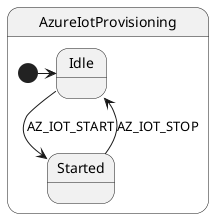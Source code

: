 @startuml

state AzureIotProvisioning {
    state Idle
    state Started {
        
    }

    [*] -> Idle
    Idle -> Started : AZ_IOT_START
    Started --> Idle : AZ_IOT_STOP
}

@enduml
